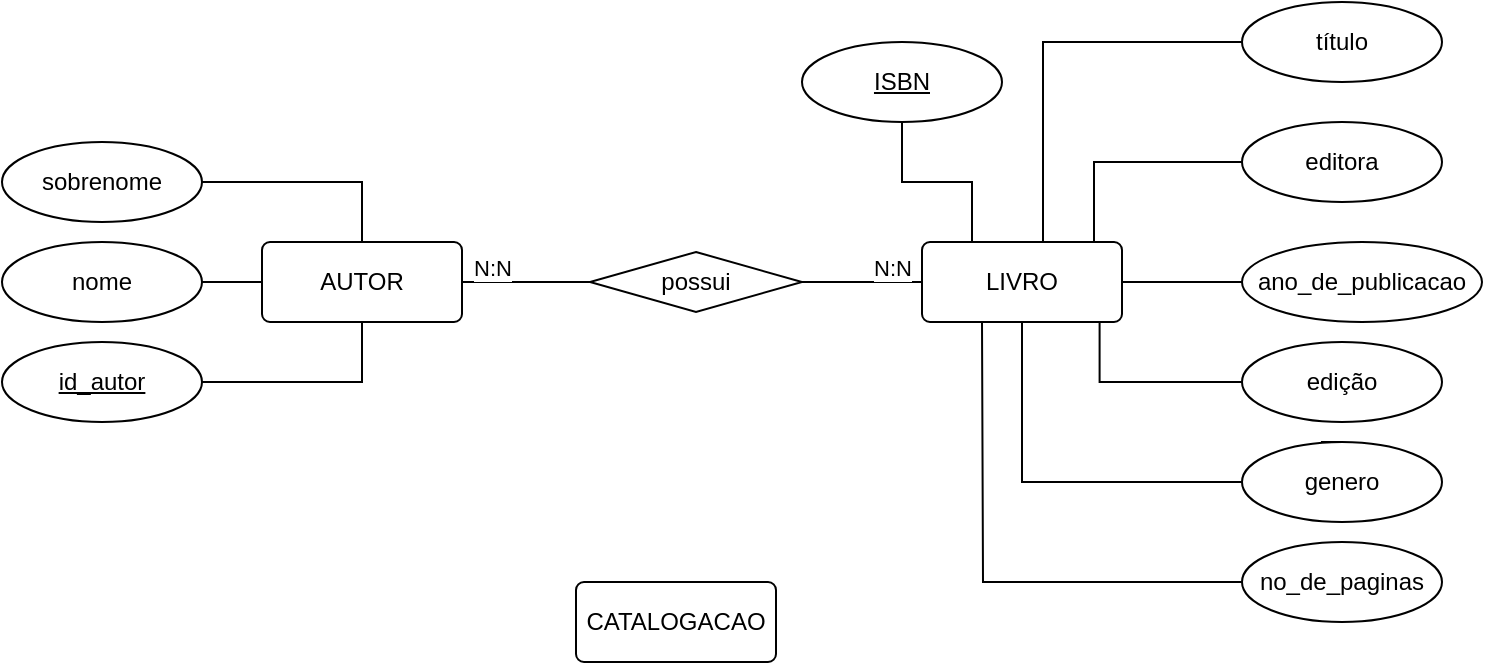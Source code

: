 <mxfile version="26.2.2">
  <diagram name="Página-1" id="3SuQsa04wVFXLMC7vlbK">
    <mxGraphModel dx="1667" dy="841" grid="1" gridSize="10" guides="1" tooltips="1" connect="1" arrows="1" fold="1" page="1" pageScale="1" pageWidth="827" pageHeight="1169" math="0" shadow="0">
      <root>
        <mxCell id="0" />
        <mxCell id="1" parent="0" />
        <mxCell id="-UpoAycFTKIaWCe1PaC4-1" style="edgeStyle=orthogonalEdgeStyle;shape=connector;rounded=0;orthogonalLoop=1;jettySize=auto;html=1;exitX=1;exitY=0.5;exitDx=0;exitDy=0;strokeColor=default;align=center;verticalAlign=middle;fontFamily=Helvetica;fontSize=11;fontColor=default;labelBackgroundColor=default;startFill=0;endArrow=none;" edge="1" parent="1" source="-UpoAycFTKIaWCe1PaC4-2" target="-UpoAycFTKIaWCe1PaC4-22">
          <mxGeometry relative="1" as="geometry" />
        </mxCell>
        <mxCell id="-UpoAycFTKIaWCe1PaC4-2" value="AUTOR" style="rounded=1;arcSize=10;whiteSpace=wrap;html=1;align=center;" vertex="1" parent="1">
          <mxGeometry x="160" y="150" width="100" height="40" as="geometry" />
        </mxCell>
        <mxCell id="-UpoAycFTKIaWCe1PaC4-3" style="edgeStyle=orthogonalEdgeStyle;rounded=0;orthogonalLoop=1;jettySize=auto;html=1;exitX=1;exitY=0.5;exitDx=0;exitDy=0;endArrow=none;startFill=0;" edge="1" parent="1" source="-UpoAycFTKIaWCe1PaC4-4" target="-UpoAycFTKIaWCe1PaC4-2">
          <mxGeometry relative="1" as="geometry" />
        </mxCell>
        <mxCell id="-UpoAycFTKIaWCe1PaC4-4" value="nome" style="ellipse;whiteSpace=wrap;html=1;align=center;" vertex="1" parent="1">
          <mxGeometry x="30" y="150" width="100" height="40" as="geometry" />
        </mxCell>
        <mxCell id="-UpoAycFTKIaWCe1PaC4-5" style="edgeStyle=orthogonalEdgeStyle;rounded=0;orthogonalLoop=1;jettySize=auto;html=1;exitX=1;exitY=0.5;exitDx=0;exitDy=0;endArrow=none;startFill=0;" edge="1" parent="1" source="-UpoAycFTKIaWCe1PaC4-6" target="-UpoAycFTKIaWCe1PaC4-2">
          <mxGeometry relative="1" as="geometry" />
        </mxCell>
        <mxCell id="-UpoAycFTKIaWCe1PaC4-6" value="sobrenome" style="ellipse;whiteSpace=wrap;html=1;align=center;" vertex="1" parent="1">
          <mxGeometry x="30" y="100" width="100" height="40" as="geometry" />
        </mxCell>
        <mxCell id="-UpoAycFTKIaWCe1PaC4-7" style="edgeStyle=orthogonalEdgeStyle;shape=connector;rounded=0;orthogonalLoop=1;jettySize=auto;html=1;exitX=1;exitY=0.5;exitDx=0;exitDy=0;strokeColor=default;align=center;verticalAlign=middle;fontFamily=Helvetica;fontSize=11;fontColor=default;labelBackgroundColor=default;startFill=0;endArrow=none;" edge="1" parent="1" source="-UpoAycFTKIaWCe1PaC4-8" target="-UpoAycFTKIaWCe1PaC4-2">
          <mxGeometry relative="1" as="geometry" />
        </mxCell>
        <mxCell id="-UpoAycFTKIaWCe1PaC4-8" value="id_autor" style="ellipse;whiteSpace=wrap;html=1;align=center;fontStyle=4;" vertex="1" parent="1">
          <mxGeometry x="30" y="200" width="100" height="40" as="geometry" />
        </mxCell>
        <mxCell id="-UpoAycFTKIaWCe1PaC4-9" value="LIVRO" style="rounded=1;arcSize=10;whiteSpace=wrap;html=1;align=center;" vertex="1" parent="1">
          <mxGeometry x="490" y="150" width="100" height="40" as="geometry" />
        </mxCell>
        <mxCell id="-UpoAycFTKIaWCe1PaC4-10" style="edgeStyle=orthogonalEdgeStyle;shape=connector;rounded=0;orthogonalLoop=1;jettySize=auto;html=1;exitX=0.5;exitY=1;exitDx=0;exitDy=0;entryX=0.25;entryY=0;entryDx=0;entryDy=0;strokeColor=default;align=center;verticalAlign=middle;fontFamily=Helvetica;fontSize=11;fontColor=default;labelBackgroundColor=default;startFill=0;endArrow=none;" edge="1" parent="1" source="-UpoAycFTKIaWCe1PaC4-11" target="-UpoAycFTKIaWCe1PaC4-9">
          <mxGeometry relative="1" as="geometry" />
        </mxCell>
        <mxCell id="-UpoAycFTKIaWCe1PaC4-11" value="ISBN" style="ellipse;whiteSpace=wrap;html=1;align=center;fontStyle=4;" vertex="1" parent="1">
          <mxGeometry x="430" y="50" width="100" height="40" as="geometry" />
        </mxCell>
        <mxCell id="-UpoAycFTKIaWCe1PaC4-12" value="editora" style="ellipse;whiteSpace=wrap;html=1;align=center;" vertex="1" parent="1">
          <mxGeometry x="650" y="90" width="100" height="40" as="geometry" />
        </mxCell>
        <mxCell id="-UpoAycFTKIaWCe1PaC4-13" value="título" style="ellipse;whiteSpace=wrap;html=1;align=center;" vertex="1" parent="1">
          <mxGeometry x="650" y="30" width="100" height="40" as="geometry" />
        </mxCell>
        <mxCell id="-UpoAycFTKIaWCe1PaC4-14" value="edição" style="ellipse;whiteSpace=wrap;html=1;align=center;" vertex="1" parent="1">
          <mxGeometry x="650" y="200" width="100" height="40" as="geometry" />
        </mxCell>
        <mxCell id="-UpoAycFTKIaWCe1PaC4-15" style="edgeStyle=orthogonalEdgeStyle;shape=connector;rounded=0;orthogonalLoop=1;jettySize=auto;html=1;exitX=0;exitY=0.5;exitDx=0;exitDy=0;entryX=1;entryY=0.5;entryDx=0;entryDy=0;strokeColor=default;align=center;verticalAlign=middle;fontFamily=Helvetica;fontSize=11;fontColor=default;labelBackgroundColor=default;startFill=0;endArrow=none;curved=0;" edge="1" parent="1" source="-UpoAycFTKIaWCe1PaC4-16" target="-UpoAycFTKIaWCe1PaC4-9">
          <mxGeometry relative="1" as="geometry" />
        </mxCell>
        <mxCell id="-UpoAycFTKIaWCe1PaC4-16" value="ano_de_publicacao" style="ellipse;whiteSpace=wrap;html=1;align=center;" vertex="1" parent="1">
          <mxGeometry x="650" y="150" width="120" height="40" as="geometry" />
        </mxCell>
        <mxCell id="-UpoAycFTKIaWCe1PaC4-17" style="edgeStyle=orthogonalEdgeStyle;shape=connector;rounded=0;orthogonalLoop=1;jettySize=auto;html=1;exitX=0.5;exitY=0;exitDx=0;exitDy=0;strokeColor=default;align=center;verticalAlign=middle;fontFamily=Helvetica;fontSize=11;fontColor=default;labelBackgroundColor=default;startFill=0;endArrow=none;" edge="1" parent="1" source="-UpoAycFTKIaWCe1PaC4-18" target="-UpoAycFTKIaWCe1PaC4-9">
          <mxGeometry relative="1" as="geometry">
            <Array as="points">
              <mxPoint x="690" y="270" />
              <mxPoint x="540" y="270" />
            </Array>
          </mxGeometry>
        </mxCell>
        <mxCell id="-UpoAycFTKIaWCe1PaC4-18" value="genero" style="ellipse;whiteSpace=wrap;html=1;align=center;" vertex="1" parent="1">
          <mxGeometry x="650" y="250" width="100" height="40" as="geometry" />
        </mxCell>
        <mxCell id="-UpoAycFTKIaWCe1PaC4-19" style="edgeStyle=orthogonalEdgeStyle;shape=connector;rounded=0;orthogonalLoop=1;jettySize=auto;html=1;exitX=0;exitY=0.5;exitDx=0;exitDy=0;strokeColor=default;align=center;verticalAlign=middle;fontFamily=Helvetica;fontSize=11;fontColor=default;labelBackgroundColor=default;startFill=0;endArrow=none;" edge="1" parent="1" source="-UpoAycFTKIaWCe1PaC4-20">
          <mxGeometry relative="1" as="geometry">
            <mxPoint x="520" y="190" as="targetPoint" />
          </mxGeometry>
        </mxCell>
        <mxCell id="-UpoAycFTKIaWCe1PaC4-20" value="no_de_paginas" style="ellipse;whiteSpace=wrap;html=1;align=center;" vertex="1" parent="1">
          <mxGeometry x="650" y="300" width="100" height="40" as="geometry" />
        </mxCell>
        <mxCell id="-UpoAycFTKIaWCe1PaC4-21" style="edgeStyle=orthogonalEdgeStyle;shape=connector;rounded=0;orthogonalLoop=1;jettySize=auto;html=1;exitX=1;exitY=0.5;exitDx=0;exitDy=0;strokeColor=default;align=center;verticalAlign=middle;fontFamily=Helvetica;fontSize=11;fontColor=default;labelBackgroundColor=default;startFill=0;endArrow=none;" edge="1" parent="1" source="-UpoAycFTKIaWCe1PaC4-22" target="-UpoAycFTKIaWCe1PaC4-9">
          <mxGeometry relative="1" as="geometry" />
        </mxCell>
        <mxCell id="-UpoAycFTKIaWCe1PaC4-22" value="possui" style="shape=rhombus;perimeter=rhombusPerimeter;whiteSpace=wrap;html=1;align=center;" vertex="1" parent="1">
          <mxGeometry x="324" y="155" width="106" height="30" as="geometry" />
        </mxCell>
        <mxCell id="-UpoAycFTKIaWCe1PaC4-23" value="N:N" style="text;strokeColor=none;fillColor=none;spacingLeft=4;spacingRight=4;overflow=hidden;rotatable=0;points=[[0,0.5],[1,0.5]];portConstraint=eastwest;fontSize=11;whiteSpace=wrap;html=1;fontFamily=Helvetica;fontColor=default;labelBackgroundColor=default;" vertex="1" parent="1">
          <mxGeometry x="260" y="150" width="40" height="30" as="geometry" />
        </mxCell>
        <mxCell id="-UpoAycFTKIaWCe1PaC4-24" value="N:N" style="text;strokeColor=none;fillColor=none;spacingLeft=4;spacingRight=4;overflow=hidden;rotatable=0;points=[[0,0.5],[1,0.5]];portConstraint=eastwest;fontSize=11;whiteSpace=wrap;html=1;fontFamily=Helvetica;fontColor=default;labelBackgroundColor=default;" vertex="1" parent="1">
          <mxGeometry x="460" y="150" width="40" height="30" as="geometry" />
        </mxCell>
        <mxCell id="-UpoAycFTKIaWCe1PaC4-25" style="edgeStyle=orthogonalEdgeStyle;shape=connector;rounded=0;orthogonalLoop=1;jettySize=auto;html=1;exitX=0;exitY=0.5;exitDx=0;exitDy=0;entryX=0.605;entryY=-0.003;entryDx=0;entryDy=0;entryPerimeter=0;strokeColor=default;align=center;verticalAlign=middle;fontFamily=Helvetica;fontSize=11;fontColor=default;labelBackgroundColor=default;startFill=0;endArrow=none;" edge="1" parent="1" source="-UpoAycFTKIaWCe1PaC4-13" target="-UpoAycFTKIaWCe1PaC4-9">
          <mxGeometry relative="1" as="geometry" />
        </mxCell>
        <mxCell id="-UpoAycFTKIaWCe1PaC4-26" style="edgeStyle=orthogonalEdgeStyle;shape=connector;rounded=0;orthogonalLoop=1;jettySize=auto;html=1;exitX=0;exitY=0.5;exitDx=0;exitDy=0;entryX=0.86;entryY=-0.003;entryDx=0;entryDy=0;entryPerimeter=0;strokeColor=default;align=center;verticalAlign=middle;fontFamily=Helvetica;fontSize=11;fontColor=default;labelBackgroundColor=default;startFill=0;endArrow=none;" edge="1" parent="1" source="-UpoAycFTKIaWCe1PaC4-12" target="-UpoAycFTKIaWCe1PaC4-9">
          <mxGeometry relative="1" as="geometry" />
        </mxCell>
        <mxCell id="-UpoAycFTKIaWCe1PaC4-27" style="edgeStyle=orthogonalEdgeStyle;shape=connector;rounded=0;orthogonalLoop=1;jettySize=auto;html=1;exitX=0;exitY=0.5;exitDx=0;exitDy=0;entryX=0.888;entryY=1.014;entryDx=0;entryDy=0;entryPerimeter=0;strokeColor=default;align=center;verticalAlign=middle;fontFamily=Helvetica;fontSize=11;fontColor=default;labelBackgroundColor=default;startFill=0;endArrow=none;" edge="1" parent="1" source="-UpoAycFTKIaWCe1PaC4-14" target="-UpoAycFTKIaWCe1PaC4-9">
          <mxGeometry relative="1" as="geometry" />
        </mxCell>
        <mxCell id="-UpoAycFTKIaWCe1PaC4-28" value="CATALOGACAO" style="rounded=1;arcSize=10;whiteSpace=wrap;html=1;align=center;" vertex="1" parent="1">
          <mxGeometry x="317" y="320" width="100" height="40" as="geometry" />
        </mxCell>
      </root>
    </mxGraphModel>
  </diagram>
</mxfile>
